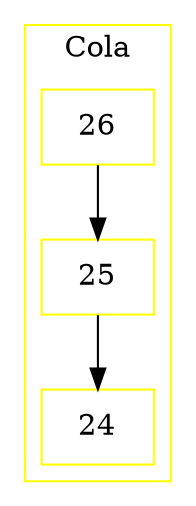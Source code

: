 digraph Cola{
subgraph cluster_1{
	 node[shape=box,color=yellow];
	26->25
	25->24
	24; 
	label = " Cola " ;
	color=yellow	}
}